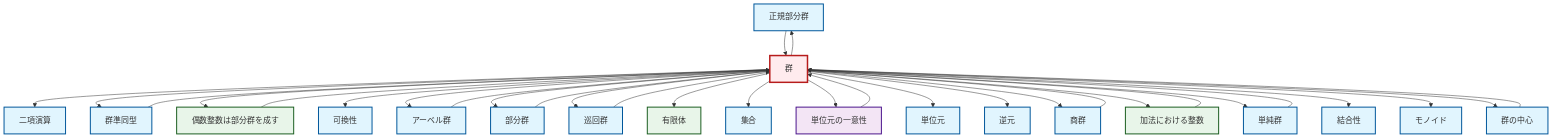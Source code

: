 graph TD
    classDef definition fill:#e1f5fe,stroke:#01579b,stroke-width:2px
    classDef theorem fill:#f3e5f5,stroke:#4a148c,stroke-width:2px
    classDef axiom fill:#fff3e0,stroke:#e65100,stroke-width:2px
    classDef example fill:#e8f5e9,stroke:#1b5e20,stroke-width:2px
    classDef current fill:#ffebee,stroke:#b71c1c,stroke-width:3px
    def-identity-element["単位元"]:::definition
    def-monoid["モノイド"]:::definition
    def-normal-subgroup["正規部分群"]:::definition
    def-group["群"]:::definition
    ex-even-integers-subgroup["偶数整数は部分群を成す"]:::example
    ex-finite-field["有限体"]:::example
    def-quotient-group["商群"]:::definition
    def-commutativity["可換性"]:::definition
    thm-unique-identity["単位元の一意性"]:::theorem
    def-inverse-element["逆元"]:::definition
    def-cyclic-group["巡回群"]:::definition
    def-associativity["結合性"]:::definition
    def-simple-group["単純群"]:::definition
    ex-integers-addition["加法における整数"]:::example
    def-abelian-group["アーベル群"]:::definition
    def-subgroup["部分群"]:::definition
    def-center-of-group["群の中心"]:::definition
    def-homomorphism["群準同型"]:::definition
    def-set["集合"]:::definition
    def-binary-operation["二項演算"]:::definition
    def-center-of-group --> def-group
    thm-unique-identity --> def-group
    def-group --> def-binary-operation
    def-group --> def-homomorphism
    def-group --> ex-even-integers-subgroup
    def-group --> def-commutativity
    def-group --> def-abelian-group
    def-group --> def-subgroup
    def-group --> def-cyclic-group
    def-group --> ex-finite-field
    def-group --> def-set
    def-group --> thm-unique-identity
    def-group --> def-identity-element
    def-cyclic-group --> def-group
    def-normal-subgroup --> def-group
    def-quotient-group --> def-group
    def-group --> def-normal-subgroup
    def-subgroup --> def-group
    def-simple-group --> def-group
    def-group --> def-inverse-element
    def-group --> def-quotient-group
    def-group --> ex-integers-addition
    def-group --> def-simple-group
    def-abelian-group --> def-group
    ex-integers-addition --> def-group
    def-homomorphism --> def-group
    def-group --> def-associativity
    ex-even-integers-subgroup --> def-group
    def-group --> def-monoid
    def-group --> def-center-of-group
    class def-group current
